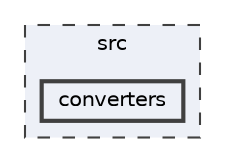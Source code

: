 digraph "/home/runner/work/machine-learning-compilers/machine-learning-compilers/src/converters"
{
 // LATEX_PDF_SIZE
  bgcolor="transparent";
  edge [fontname=Helvetica,fontsize=10,labelfontname=Helvetica,labelfontsize=10];
  node [fontname=Helvetica,fontsize=10,shape=box,height=0.2,width=0.4];
  compound=true
  subgraph clusterdir_68267d1309a1af8e8297ef4c3efbcdba {
    graph [ bgcolor="#edf0f7", pencolor="grey25", label="src", fontname=Helvetica,fontsize=10 style="filled,dashed", URL="dir_68267d1309a1af8e8297ef4c3efbcdba.html",tooltip=""]
  dir_6be77fb1ed98a095578f2f2ebae17242 [label="converters", fillcolor="#edf0f7", color="grey25", style="filled,bold", URL="dir_6be77fb1ed98a095578f2f2ebae17242.html",tooltip=""];
  }
}
